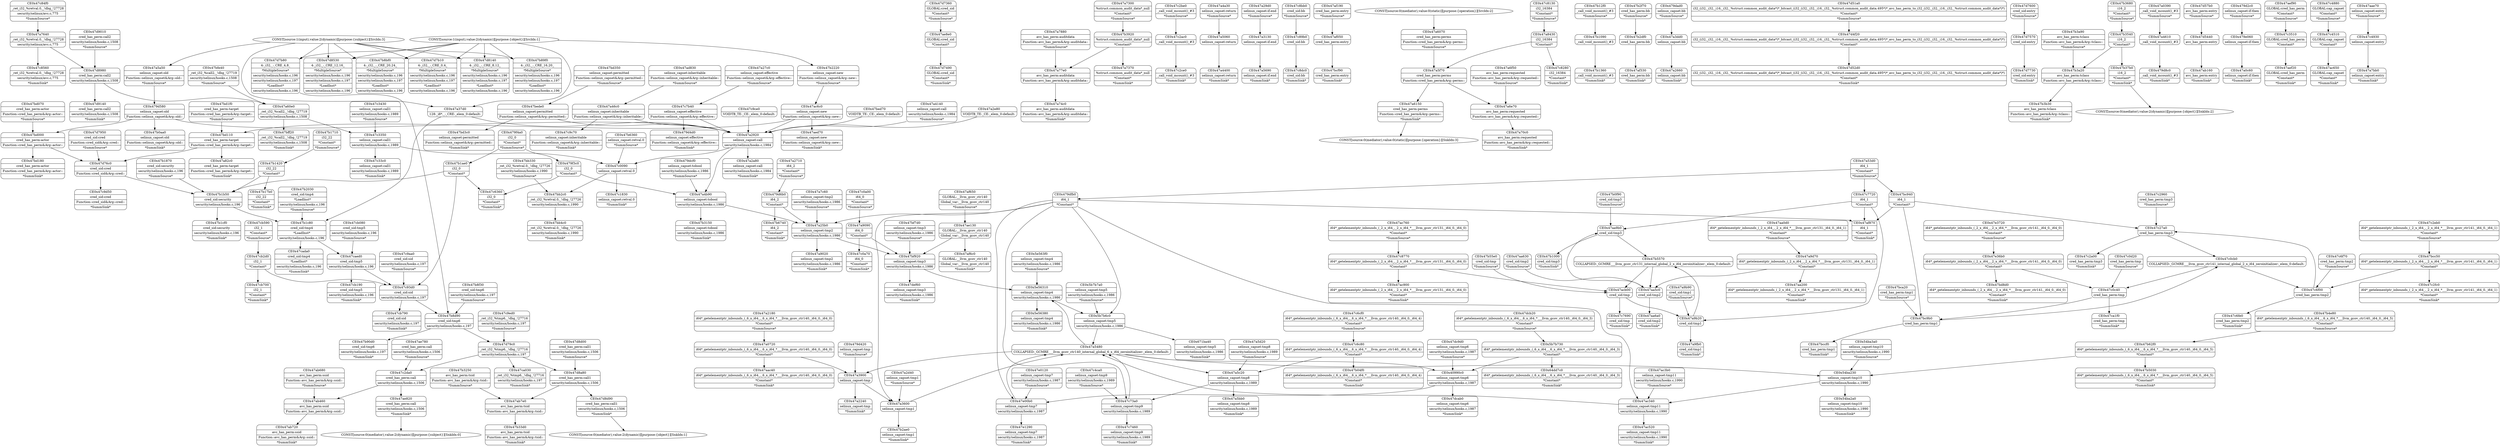 digraph {
	CE0x47bd070 [shape=record,shape=Mrecord,label="{CE0x47bd070|cred_has_perm:actor|Function::cred_has_perm&Arg::actor::|*SummSource*}"]
	CE0x47a4140 [shape=record,shape=Mrecord,label="{CE0x47a4140|selinux_capset:call|security/selinux/hooks.c,1984|*SummSource*}"]
	CE0x47a9090 [shape=record,shape=Mrecord,label="{CE0x47a9090|i64_0|*Constant*}"]
	CE0x47b2ae0 [shape=record,shape=Mrecord,label="{CE0x47b2ae0|selinux_capset:tmp1|*SummSink*}"]
	CE0x47a37d0 [shape=record,shape=Mrecord,label="{CE0x47a37d0|128:_i8*,_:_CRE:_elem_0:default:}"]
	CE0x47c2da0 [shape=record,shape=Mrecord,label="{CE0x47c2da0|cred_has_perm:call|security/selinux/hooks.c,1506}"]
	CE0x47bff20 [shape=record,shape=Mrecord,label="{CE0x47bff20|_ret_i32_%call2,_!dbg_!27719|security/selinux/hooks.c,1508|*SummSink*}"]
	CE0x47d7360 [shape=record,shape=Mrecord,label="{CE0x47d7360|GLOBAL:cred_sid|*Constant*|*SummSource*}"]
	CE0x47af650 [shape=record,shape=Mrecord,label="{CE0x47af650|GLOBAL:__llvm_gcov_ctr140|Global_var:__llvm_gcov_ctr140|*SummSource*}"]
	CE0x47c6f70 [shape=record,shape=Mrecord,label="{CE0x47c6f70|cred_has_perm:tmp2|*SummSource*}"]
	CE0x47c27a0 [shape=record,shape=Mrecord,label="{CE0x47c27a0|cred_has_perm:tmp3}"]
	CE0x47b3920 [shape=record,shape=Mrecord,label="{CE0x47b3920|%struct.common_audit_data*_null|*Constant*}"]
	CE0x47b90d0 [shape=record,shape=Mrecord,label="{CE0x47b90d0|cred_sid:tmp6|security/selinux/hooks.c,197|*SummSink*}"]
	CE0x47c2ac0 [shape=record,shape=Mrecord,label="{CE0x47c2ac0|_call_void_mcount()_#3}"]
	CE0x47a2e80 [shape=record,shape=Mrecord,label="{CE0x47a2e80|VOIDTB_TE:_CE:_elem_0:default:}"]
	CE0x479f4a0 [shape=record,shape=Mrecord,label="{CE0x479f4a0|i32_0|*Constant*|*SummSource*}"]
	CE0x47ab460 [shape=record,shape=Mrecord,label="{CE0x47ab460|avc_has_perm:ssid|Function::avc_has_perm&Arg::ssid::}"]
	CE0x47bd000 [shape=record,shape=Mrecord,label="{CE0x47bd000|cred_has_perm:actor|Function::cred_has_perm&Arg::actor::}"]
	CE0x47c2eb0 [shape=record,shape=Mrecord,label="{CE0x47c2eb0|i64*_getelementptr_inbounds_(_2_x_i64_,_2_x_i64_*___llvm_gcov_ctr141,_i64_0,_i64_1)|*Constant*|*SummSource*}"]
	CE0x47a4a30 [shape=record,shape=Mrecord,label="{CE0x47a4a30|selinux_capset:return|*SummSource*}"]
	CE0x47a5d20 [shape=record,shape=Mrecord,label="{CE0x47a5d20|selinux_capset:tmp8|security/selinux/hooks.c,1989|*SummSource*}"]
	CE0x47bb2c0 [shape=record,shape=Mrecord,label="{CE0x47bb2c0|_ret_i32_%retval.0,_!dbg_!27726|security/selinux/hooks.c,1990}"]
	CE0x47c84f0 [shape=record,shape=Mrecord,label="{CE0x47c84f0|_ret_i32_%retval.0,_!dbg_!27728|security/selinux/avc.c,775|*SummSource*}"]
	CE0x47e1290 [shape=record,shape=Mrecord,label="{CE0x47e1290|selinux_capset:tmp7|security/selinux/hooks.c,1987|*SummSink*}"]
	CE0x47c6cf0 [shape=record,shape=Mrecord,label="{CE0x47c6cf0|i64*_getelementptr_inbounds_(_6_x_i64_,_6_x_i64_*___llvm_gcov_ctr140,_i64_0,_i64_4)|*Constant*|*SummSource*}"]
	CE0x47a29d0 [shape=record,shape=Mrecord,label="{CE0x47a29d0|selinux_capset:if.end|*SummSource*}"]
	CE0x47c0d20 [shape=record,shape=Mrecord,label="{CE0x47c0d20|cred_has_perm:tmp|*SummSource*}"]
	CE0x47c8dc0 [shape=record,shape=Mrecord,label="{CE0x47c8dc0|cred_sid:bb|*SummSink*}"]
	CE0x47a5a50 [shape=record,shape=Mrecord,label="{CE0x47a5a50|selinux_capset:old|Function::selinux_capset&Arg::old::|*SummSource*}"]
	CE0x47c9ce0 [shape=record,shape=Mrecord,label="{CE0x47c9ce0|VOIDTB_TE:_CE:_elem_0:default:}"]
	CE0x47c33c0 [shape=record,shape=Mrecord,label="{CE0x47c33c0|selinux_capset:call1|security/selinux/hooks.c,1989|*SummSink*}"]
	CE0x47c2fc0 [shape=record,shape=Mrecord,label="{CE0x47c2fc0|i64*_getelementptr_inbounds_(_2_x_i64_,_2_x_i64_*___llvm_gcov_ctr141,_i64_0,_i64_1)|*Constant*|*SummSink*}"]
	CE0x47a0720 [shape=record,shape=Mrecord,label="{CE0x47a0720|i64*_getelementptr_inbounds_(_6_x_i64_,_6_x_i64_*___llvm_gcov_ctr140,_i64_0,_i64_0)|*Constant*}"]
	CE0x47af050 [shape=record,shape=Mrecord,label="{CE0x47af050|cred_has_perm:entry}"]
	CE0x47ae820 [shape=record,shape=Mrecord,label="{CE0x47ae820|cred_has_perm:call|security/selinux/hooks.c,1506|*SummSink*}"]
	CE0x47ab7e0 [shape=record,shape=Mrecord,label="{CE0x47ab7e0|avc_has_perm:tsid|Function::avc_has_perm&Arg::tsid::}"]
	CE0x47a7640 [shape=record,shape=Mrecord,label="{CE0x47a7640|_ret_i32_%retval.0,_!dbg_!27728|security/selinux/avc.c,775}"]
	CE0x47aa9b0 [shape=record,shape=Mrecord,label="{CE0x47aa9b0|cred_sid:tmp3}"]
	CE0x47d76c0 [shape=record,shape=Mrecord,label="{CE0x47d76c0|cred_sid:cred|Function::cred_sid&Arg::cred::}"]
	"CONST[source:0(mediator),value:0(static)][purpose:{operation}][SrcIdx:2]"
	CE0x47a5bb0 [shape=record,shape=Mrecord,label="{CE0x47a5bb0|selinux_capset:tmp8|security/selinux/hooks.c,1989|*SummSink*}"]
	CE0x47d7b10 [shape=record,shape=Mrecord,label="{CE0x47d7b10|4:_i32,_:_CRE_0,4_|*MultipleSource*|security/selinux/hooks.c,196|security/selinux/hooks.c,197|*LoadInst*|security/selinux/hooks.c,196}"]
	CE0x47af190 [shape=record,shape=Mrecord,label="{CE0x47af190|cred_has_perm:entry|*SummSource*}"]
	CE0x47a53d0 [shape=record,shape=Mrecord,label="{CE0x47a53d0|i64_1|*Constant*|*SummSource*}"]
	CE0x47b1090 [shape=record,shape=Mrecord,label="{CE0x47b1090|_call_void_mcount()_#3}"]
	CE0x47d7490 [shape=record,shape=Mrecord,label="{CE0x47d7490|GLOBAL:cred_sid|*Constant*|*SummSink*}"]
	CE0x47b2df0 [shape=record,shape=Mrecord,label="{CE0x47b2df0|cred_has_perm:bb}"]
	CE0x47aed70 [shape=record,shape=Mrecord,label="{CE0x47aed70|selinux_capset:new|Function::selinux_capset&Arg::new::|*SummSink*}"]
	CE0x47bd180 [shape=record,shape=Mrecord,label="{CE0x47bd180|cred_has_perm:actor|Function::cred_has_perm&Arg::actor::|*SummSink*}"]
	CE0x47b12f0 [shape=record,shape=Mrecord,label="{CE0x47b12f0|_call_void_mcount()_#3|*SummSource*}"]
	CE0x47a5f70 [shape=record,shape=Mrecord,label="{CE0x47a5f70|cred_has_perm:perms|Function::cred_has_perm&Arg::perms::}"]
	CE0x47d8a80 [shape=record,shape=Mrecord,label="{CE0x47d8a80|cred_has_perm:call1|security/selinux/hooks.c,1506}"]
	CE0x47a82c0 [shape=record,shape=Mrecord,label="{CE0x47a82c0|cred_has_perm:target|Function::cred_has_perm&Arg::target::|*SummSink*}"]
	CE0x40990c0 [shape=record,shape=Mrecord,label="{CE0x40990c0|selinux_capset:tmp6|security/selinux/hooks.c,1987}"]
	CE0x47c1830 [shape=record,shape=Mrecord,label="{CE0x47c1830|selinux_capset:retval.0|*SummSink*}"]
	CE0x47d9010 [shape=record,shape=Mrecord,label="{CE0x47d9010|cred_has_perm:call2|security/selinux/hooks.c,1508|*SummSource*}"]
	CE0x47a7300 [shape=record,shape=Mrecord,label="{CE0x47a7300|%struct.common_audit_data*_null|*Constant*|*SummSource*}"]
	CE0x47cb080 [shape=record,shape=Mrecord,label="{CE0x47cb080|cred_sid:tmp5|security/selinux/hooks.c,196|*SummSource*}"]
	CE0x47b1cf0 [shape=record,shape=Mrecord,label="{CE0x47b1cf0|cred_sid:security|security/selinux/hooks.c,196|*SummSink*}"]
	CE0x47cb590 [shape=record,shape=Mrecord,label="{CE0x47cb590|i32_1|*Constant*|*SummSource*}"]
	CE0x47d7950 [shape=record,shape=Mrecord,label="{CE0x47d7950|cred_sid:cred|Function::cred_sid&Arg::cred::|*SummSource*}"]
	CE0x47ab720 [shape=record,shape=Mrecord,label="{CE0x47ab720|avc_has_perm:ssid|Function::avc_has_perm&Arg::ssid::|*SummSink*}"]
	CE0x47a2d40 [shape=record,shape=Mrecord,label="{CE0x47a2d40|selinux_capset:tmp1|*SummSource*}"]
	CE0x47a9020 [shape=record,shape=Mrecord,label="{CE0x47a9020|selinux_capset:tmp2|security/selinux/hooks.c,1986|*SummSink*}"]
	CE0x47a8430 [shape=record,shape=Mrecord,label="{CE0x47a8430|i32_16384|*Constant*}"]
	CE0x47b1870 [shape=record,shape=Mrecord,label="{CE0x47b1870|cred_sid:security|security/selinux/hooks.c,196|*SummSource*}"]
	CE0x47bede0 [shape=record,shape=Mrecord,label="{CE0x47bede0|selinux_capset:permitted|Function::selinux_capset&Arg::permitted::}"]
	CE0x47a60e0 [shape=record,shape=Mrecord,label="{CE0x47a60e0|_ret_i32_%call2,_!dbg_!27719|security/selinux/hooks.c,1508}"]
	CE0x47c8560 [shape=record,shape=Mrecord,label="{CE0x47c8560|_ret_i32_%retval.0,_!dbg_!27728|security/selinux/avc.c,775|*SummSink*}"]
	CE0x47c6fe0 [shape=record,shape=Mrecord,label="{CE0x47c6fe0|cred_has_perm:tmp2|*SummSink*}"]
	CE0x479dfb0 [shape=record,shape=Mrecord,label="{CE0x479dfb0|i64_1|*Constant*}"]
	CE0x5e56310 [shape=record,shape=Mrecord,label="{CE0x5e56310|selinux_capset:tmp4|security/selinux/hooks.c,1986}"]
	CE0x47b55e0 [shape=record,shape=Mrecord,label="{CE0x47b55e0|cred_sid:tmp|*SummSource*}"]
	CE0x47c8130 [shape=record,shape=Mrecord,label="{CE0x47c8130|i32_16384|*Constant*|*SummSource*}"]
	CE0x479dad0 [shape=record,shape=Mrecord,label="{CE0x479dad0|selinux_capset:bb|*SummSource*}"]
	CE0x47bd350 [shape=record,shape=Mrecord,label="{CE0x47bd350|selinux_capset:permitted|Function::selinux_capset&Arg::permitted::|*SummSource*}"]
	CE0x47a3600 [shape=record,shape=Mrecord,label="{CE0x47a3600|selinux_capset:tmp1}"]
	CE0x47b62f0 [shape=record,shape=Mrecord,label="{CE0x47b62f0|i64*_getelementptr_inbounds_(_6_x_i64_,_6_x_i64_*___llvm_gcov_ctr140,_i64_0,_i64_5)|*Constant*}"]
	CE0x47d52d0 [shape=record,shape=Mrecord,label="{CE0x47d52d0|i32_(i32,_i32,_i16,_i32,_%struct.common_audit_data*)*_bitcast_(i32_(i32,_i32,_i16,_i32,_%struct.common_audit_data.495*)*_avc_has_perm_to_i32_(i32,_i32,_i16,_i32,_%struct.common_audit_data*)*)|*Constant*|*SummSink*}"]
	CE0x47a5c20 [shape=record,shape=Mrecord,label="{CE0x47a5c20|selinux_capset:tmp8|security/selinux/hooks.c,1989}"]
	CE0x47bd1f0 [shape=record,shape=Mrecord,label="{CE0x47bd1f0|cred_has_perm:target|Function::cred_has_perm&Arg::target::|*SummSource*}"]
	CE0x47b0f90 [shape=record,shape=Mrecord,label="{CE0x47b0f90|cred_sid:tmp3|*SummSource*}"]
	CE0x47b0aa0 [shape=record,shape=Mrecord,label="{CE0x47b0aa0|selinux_capset:old|Function::selinux_capset&Arg::old::|*SummSink*}"]
	CE0x47c7720 [shape=record,shape=Mrecord,label="{CE0x47c7720|i64_1|*Constant*}"]
	CE0x47ac900 [shape=record,shape=Mrecord,label="{CE0x47ac900|i64*_getelementptr_inbounds_(_2_x_i64_,_2_x_i64_*___llvm_gcov_ctr131,_i64_0,_i64_0)|*Constant*|*SummSink*}"]
	CE0x47dc9d0 [shape=record,shape=Mrecord,label="{CE0x47dc9d0|selinux_capset:tmp6|security/selinux/hooks.c,1987|*SummSource*}"]
	CE0x47bd8d0 [shape=record,shape=Mrecord,label="{CE0x47bd8d0|i64*_getelementptr_inbounds_(_2_x_i64_,_2_x_i64_*___llvm_gcov_ctr141,_i64_0,_i64_0)|*Constant*|*SummSink*}"]
	CE0x47ab680 [shape=record,shape=Mrecord,label="{CE0x47ab680|avc_has_perm:ssid|Function::avc_has_perm&Arg::ssid::|*SummSource*}"]
	CE0x5b7b730 [shape=record,shape=Mrecord,label="{CE0x5b7b730|i64*_getelementptr_inbounds_(_6_x_i64_,_6_x_i64_*___llvm_gcov_ctr140,_i64_0,_i64_3)|*Constant*}"]
	CE0x47d8140 [shape=record,shape=Mrecord,label="{CE0x47d8140|4:_i32,_:_CRE_8,12_|*MultipleSource*|security/selinux/hooks.c,196|security/selinux/hooks.c,197|*LoadInst*|security/selinux/hooks.c,196}"]
	CE0x47d7730 [shape=record,shape=Mrecord,label="{CE0x47d7730|cred_sid:entry|*SummSink*}"]
	CE0x47b2220 [shape=record,shape=Mrecord,label="{CE0x47b2220|selinux_capset:new|Function::selinux_capset&Arg::new::|*SummSource*}"]
	CE0x5b7b7a0 [shape=record,shape=Mrecord,label="{CE0x5b7b7a0|selinux_capset:tmp5|security/selinux/hooks.c,1986|*SummSource*}"]
	CE0x47a6150 [shape=record,shape=Mrecord,label="{CE0x47a6150|cred_has_perm:perms|Function::cred_has_perm&Arg::perms::|*SummSink*}"]
	CE0x47ac3b0 [shape=record,shape=Mrecord,label="{CE0x47ac3b0|selinux_capset:tmp11|security/selinux/hooks.c,1990|*SummSource*}"]
	CE0x47b37b0 [shape=record,shape=Mrecord,label="{CE0x47b37b0|i16_2|*Constant*|*SummSink*}"]
	CE0x47c3350 [shape=record,shape=Mrecord,label="{CE0x47c3350|selinux_capset:call1|security/selinux/hooks.c,1989}"]
	CE0x47ae130 [shape=record,shape=Mrecord,label="{CE0x47ae130|GLOBAL:__llvm_gcov_ctr140|Global_var:__llvm_gcov_ctr140}"]
	CE0x47b89f0 [shape=record,shape=Mrecord,label="{CE0x47b89f0|4:_i32,_:_CRE_16,20_|*MultipleSource*|security/selinux/hooks.c,196|security/selinux/hooks.c,197|*LoadInst*|security/selinux/hooks.c,196}"]
	CE0x47c9aa0 [shape=record,shape=Mrecord,label="{CE0x47c9aa0|cred_sid:sid|security/selinux/hooks.c,197|*SummSource*}"]
	CE0x47a27c0 [shape=record,shape=Mrecord,label="{CE0x47a27c0|selinux_capset:effective|Function::selinux_capset&Arg::effective::|*SummSource*}"]
	CE0x47a2920 [shape=record,shape=Mrecord,label="{CE0x47a2920|selinux_capset:call|security/selinux/hooks.c,1984}"]
	CE0x47a0390 [shape=record,shape=Mrecord,label="{CE0x47a0390|_call_void_mcount()_#3|*SummSource*}"]
	CE0x47b3250 [shape=record,shape=Mrecord,label="{CE0x47b3250|avc_has_perm:tsid|Function::avc_has_perm&Arg::tsid::|*SummSource*}"]
	CE0x47b1000 [shape=record,shape=Mrecord,label="{CE0x47b1000|cred_sid:tmp3|*SummSink*}"]
	CE0x47b3680 [shape=record,shape=Mrecord,label="{CE0x47b3680|i16_2|*Constant*|*SummSource*}"]
	CE0x47a4610 [shape=record,shape=Mrecord,label="{CE0x47a4610|_call_void_mcount()_#3}"]
	CE0x671ba40 [shape=record,shape=Mrecord,label="{CE0x671ba40|selinux_capset:tmp5|security/selinux/hooks.c,1986|*SummSink*}"]
	CE0x47c7460 [shape=record,shape=Mrecord,label="{CE0x47c7460|selinux_capset:tmp9|security/selinux/hooks.c,1989|*SummSink*}"]
	CE0x47a4400 [shape=record,shape=Mrecord,label="{CE0x47a4400|selinux_capset:return|*SummSink*}"]
	CE0x47d79c0 [shape=record,shape=Mrecord,label="{CE0x47d79c0|_ret_i32_%tmp6,_!dbg_!27716|security/selinux/hooks.c,197}"]
	CE0x47a25b0 [shape=record,shape=Mrecord,label="{CE0x47a25b0|selinux_capset:tmp2|security/selinux/hooks.c,1986}"]
	CE0x47b3150 [shape=record,shape=Mrecord,label="{CE0x47b3150|selinux_capset:tobool|security/selinux/hooks.c,1986|*SummSink*}"]
	CE0x47a74c0 [shape=record,shape=Mrecord,label="{CE0x47a74c0|avc_has_perm:auditdata|Function::avc_has_perm&Arg::auditdata::|*SummSink*}"]
	CE0x47af6c0 [shape=record,shape=Mrecord,label="{CE0x47af6c0|GLOBAL:__llvm_gcov_ctr140|Global_var:__llvm_gcov_ctr140|*SummSink*}"]
	CE0x47a7370 [shape=record,shape=Mrecord,label="{CE0x47a7370|%struct.common_audit_data*_null|*Constant*|*SummSink*}"]
	CE0x47b1710 [shape=record,shape=Mrecord,label="{CE0x47b1710|i32_22|*Constant*|*SummSource*}"]
	CE0x479d420 [shape=record,shape=Mrecord,label="{CE0x479d420|selinux_capset:tmp|*SummSource*}"]
	CE0x47c6360 [shape=record,shape=Mrecord,label="{CE0x47c6360|i32_0|*Constant*|*SummSink*}"]
	"CONST[source:0(mediator),value:0(static)][purpose:{operation}][SnkIdx:3]"
	CE0x47cb790 [shape=record,shape=Mrecord,label="{CE0x47cb790|cred_sid:sid|security/selinux/hooks.c,197|*SummSink*}"]
	CE0x47a2660 [shape=record,shape=Mrecord,label="{CE0x47a2660|selinux_capset:bb|*SummSink*}"]
	CE0x47a9b20 [shape=record,shape=Mrecord,label="{CE0x47a9b20|cred_sid:tmp1}"]
	CE0x47ab160 [shape=record,shape=Mrecord,label="{CE0x47ab160|avc_has_perm:entry|*SummSink*}"]
	CE0x47a0c60 [shape=record,shape=Mrecord,label="{CE0x47a0c60|selinux_capset:if.then|*SummSink*}"]
	CE0x47bca20 [shape=record,shape=Mrecord,label="{CE0x47bca20|cred_has_perm:tmp1|*SummSource*}"]
	CE0x47d8530 [shape=record,shape=Mrecord,label="{CE0x47d8530|4:_i32,_:_CRE_12,16_|*MultipleSource*|security/selinux/hooks.c,196|security/selinux/hooks.c,197|*LoadInst*|security/selinux/hooks.c,196}"]
	CE0x47c3510 [shape=record,shape=Mrecord,label="{CE0x47c3510|GLOBAL:cred_has_perm|*Constant*}"]
	CE0x47a6070 [shape=record,shape=Mrecord,label="{CE0x47a6070|cred_has_perm:perms|Function::cred_has_perm&Arg::perms::|*SummSource*}"]
	CE0x47b5570 [shape=record,shape=Mrecord,label="{CE0x47b5570|COLLAPSED:_GCMRE___llvm_gcov_ctr131_internal_global_2_x_i64_zeroinitializer:_elem_0:default:}"]
	CE0x47a46c0 [shape=record,shape=Mrecord,label="{CE0x47a46c0|selinux_capset:inheritable|Function::selinux_capset&Arg::inheritable::}"]
	CE0x47a2a80 [shape=record,shape=Mrecord,label="{CE0x47a2a80|selinux_capset:call|security/selinux/hooks.c,1984|*SummSink*}"]
	CE0x47b3a90 [shape=record,shape=Mrecord,label="{CE0x47b3a90|avc_has_perm:tclass|Function::avc_has_perm&Arg::tclass::|*SummSource*}"]
	CE0x47b17b0 [shape=record,shape=Mrecord,label="{CE0x47b17b0|i32_22|*Constant*|*SummSink*}"]
	CE0x47ad830 [shape=record,shape=Mrecord,label="{CE0x47ad830|selinux_capset:inheritable|Function::selinux_capset&Arg::inheritable::|*SummSource*}"]
	CE0x47ac760 [shape=record,shape=Mrecord,label="{CE0x47ac760|i64*_getelementptr_inbounds_(_2_x_i64_,_2_x_i64_*___llvm_gcov_ctr131,_i64_0,_i64_0)|*Constant*|*SummSource*}"]
	CE0x47a9b90 [shape=record,shape=Mrecord,label="{CE0x47a9b90|cred_sid:tmp1|*SummSource*}"]
	CE0x47b1b50 [shape=record,shape=Mrecord,label="{CE0x47b1b50|cred_sid:security|security/selinux/hooks.c,196}"]
	CE0x47c4ca0 [shape=record,shape=Mrecord,label="{CE0x47c4ca0|selinux_capset:tmp9|security/selinux/hooks.c,1989|*SummSource*}"]
	CE0x479d580 [shape=record,shape=Mrecord,label="{CE0x479d580|selinux_capset:old|Function::selinux_capset&Arg::old::}"]
	CE0x47b6360 [shape=record,shape=Mrecord,label="{CE0x47b6360|selinux_capset:retval.0|*SummSource*}"]
	CE0x47b8f30 [shape=record,shape=Mrecord,label="{CE0x47b8f30|cred_sid:tmp6|security/selinux/hooks.c,197|*SummSource*}"]
	CE0x47b2030 [shape=record,shape=Mrecord,label="{CE0x47b2030|cred_sid:tmp4|*LoadInst*|security/selinux/hooks.c,196|*SummSource*}"]
	CE0x47c73a0 [shape=record,shape=Mrecord,label="{CE0x47c73a0|selinux_capset:tmp9|security/selinux/hooks.c,1989}"]
	CE0x64dd7c0 [shape=record,shape=Mrecord,label="{CE0x64dd7c0|i64*_getelementptr_inbounds_(_6_x_i64_,_6_x_i64_*___llvm_gcov_ctr140,_i64_0,_i64_3)|*Constant*|*SummSink*}"]
	CE0x47aa200 [shape=record,shape=Mrecord,label="{CE0x47aa200|i64*_getelementptr_inbounds_(_2_x_i64_,_2_x_i64_*___llvm_gcov_ctr131,_i64_0,_i64_1)|*Constant*|*SummSink*}"]
	CE0x47b8d90 [shape=record,shape=Mrecord,label="{CE0x47b8d90|cred_sid:tmp6|security/selinux/hooks.c,197}"]
	CE0x47d7b80 [shape=record,shape=Mrecord,label="{CE0x47d7b80|4:_i32,_:_CRE_4,8_|*MultipleSource*|security/selinux/hooks.c,196|security/selinux/hooks.c,197|*LoadInst*|security/selinux/hooks.c,196}"]
	CE0x47d51a0 [shape=record,shape=Mrecord,label="{CE0x47d51a0|i32_(i32,_i32,_i16,_i32,_%struct.common_audit_data*)*_bitcast_(i32_(i32,_i32,_i16,_i32,_%struct.common_audit_data.495*)*_avc_has_perm_to_i32_(i32,_i32,_i16,_i32,_%struct.common_audit_data*)*)|*Constant*|*SummSource*}"]
	CE0x47a3130 [shape=record,shape=Mrecord,label="{CE0x47a3130|selinux_capset:if.end}"]
	CE0x47aac40 [shape=record,shape=Mrecord,label="{CE0x47aac40|i64*_getelementptr_inbounds_(_6_x_i64_,_6_x_i64_*___llvm_gcov_ctr140,_i64_0,_i64_0)|*Constant*|*SummSink*}"]
	CE0x47c0a70 [shape=record,shape=Mrecord,label="{CE0x47c0a70|i64_0|*Constant*|*SummSink*}"]
	CE0x47aa630 [shape=record,shape=Mrecord,label="{CE0x47aa630|cred_sid:tmp2|*SummSource*}"]
	CE0x47b3a20 [shape=record,shape=Mrecord,label="{CE0x47b3a20|avc_has_perm:tclass|Function::avc_has_perm&Arg::tclass::}"]
	CE0x47c4880 [shape=record,shape=Mrecord,label="{CE0x47c4880|GLOBAL:cap_capset|*Constant*|*SummSource*}"]
	CE0x47b3b30 [shape=record,shape=Mrecord,label="{CE0x47b3b30|avc_has_perm:tclass|Function::avc_has_perm&Arg::tclass::|*SummSink*}"]
	CE0x47e00b0 [shape=record,shape=Mrecord,label="{CE0x47e00b0|selinux_capset:tmp7|security/selinux/hooks.c,1987}"]
	CE0x47d5440 [shape=record,shape=Mrecord,label="{CE0x47d5440|avc_has_perm:entry}"]
	CE0x47d9140 [shape=record,shape=Mrecord,label="{CE0x47d9140|cred_has_perm:call2|security/selinux/hooks.c,1508|*SummSink*}"]
	CE0x47aa0d0 [shape=record,shape=Mrecord,label="{CE0x47aa0d0|i64*_getelementptr_inbounds_(_2_x_i64_,_2_x_i64_*___llvm_gcov_ctr131,_i64_0,_i64_1)|*Constant*|*SummSource*}"]
	CE0x47cb2d0 [shape=record,shape=Mrecord,label="{CE0x47cb2d0|i32_1|*Constant*}"]
	CE0x47c0cb0 [shape=record,shape=Mrecord,label="{CE0x47c0cb0|COLLAPSED:_GCMRE___llvm_gcov_ctr141_internal_global_2_x_i64_zeroinitializer:_elem_0:default:}"]
	CE0x47ac6c0 [shape=record,shape=Mrecord,label="{CE0x47ac6c0|selinux_capset:new|Function::selinux_capset&Arg::new::}"]
	CE0x47b2f70 [shape=record,shape=Mrecord,label="{CE0x47b2f70|cred_has_perm:bb|*SummSource*}"]
	CE0x47ae8e0 [shape=record,shape=Mrecord,label="{CE0x47ae8e0|GLOBAL:cred_sid|*Constant*}"]
	CE0x47a5480 [shape=record,shape=Mrecord,label="{CE0x47a5480|COLLAPSED:_GCMRE___llvm_gcov_ctr140_internal_global_6_x_i64_zeroinitializer:_elem_0:default:}"]
	CE0x47c8280 [shape=record,shape=Mrecord,label="{CE0x47c8280|i32_16384|*Constant*|*SummSink*}"]
	CE0x47bb4c0 [shape=record,shape=Mrecord,label="{CE0x47bb4c0|_ret_i32_%retval.0,_!dbg_!27726|security/selinux/hooks.c,1990|*SummSink*}"]
	CE0x47c9d50 [shape=record,shape=Mrecord,label="{CE0x47c9d50|cred_sid:cred|Function::cred_sid&Arg::cred::|*SummSink*}"]
	CE0x47c89b0 [shape=record,shape=Mrecord,label="{CE0x47c89b0|cred_sid:bb}"]
	"CONST[source:0(mediator),value:2(dynamic)][purpose:{object}][SnkIdx:2]"
	CE0x479e060 [shape=record,shape=Mrecord,label="{CE0x479e060|selinux_capset:if.then}"]
	CE0x5e563f0 [shape=record,shape=Mrecord,label="{CE0x5e563f0|selinux_capset:tmp4|security/selinux/hooks.c,1986|*SummSource*}"]
	CE0x47ca030 [shape=record,shape=Mrecord,label="{CE0x47ca030|_ret_i32_%tmp6,_!dbg_!27716|security/selinux/hooks.c,197|*SummSink*}"]
	CE0x47a70c0 [shape=record,shape=Mrecord,label="{CE0x47a70c0|avc_has_perm:requested|Function::avc_has_perm&Arg::requested::|*SummSink*}"]
	CE0x47a2180 [shape=record,shape=Mrecord,label="{CE0x47a2180|i64*_getelementptr_inbounds_(_6_x_i64_,_6_x_i64_*___llvm_gcov_ctr140,_i64_0,_i64_0)|*Constant*|*SummSource*}"]
	CE0x47def60 [shape=record,shape=Mrecord,label="{CE0x47def60|selinux_capset:tmp3|security/selinux/hooks.c,1986|*SummSink*}"]
	CE0x47ac520 [shape=record,shape=Mrecord,label="{CE0x47ac520|selinux_capset:tmp11|security/selinux/hooks.c,1990|*SummSink*}"]
	CE0x47d8980 [shape=record,shape=Mrecord,label="{CE0x47d8980|cred_has_perm:call2|security/selinux/hooks.c,1508}"]
	CE0x47aef20 [shape=record,shape=Mrecord,label="{CE0x47aef20|GLOBAL:cred_has_perm|*Constant*|*SummSink*}"]
	CE0x47bccf0 [shape=record,shape=Mrecord,label="{CE0x47bccf0|cred_has_perm:tmp1|*SummSink*}"]
	CE0x47a2710 [shape=record,shape=Mrecord,label="{CE0x47a2710|i64_2|*Constant*|*SummSource*}"]
	CE0x47b3540 [shape=record,shape=Mrecord,label="{CE0x47b3540|i16_2|*Constant*}"]
	CE0x47b1420 [shape=record,shape=Mrecord,label="{CE0x47b1420|i32_22|*Constant*}"]
	CE0x47a3dd0 [shape=record,shape=Mrecord,label="{CE0x47a3dd0|selinux_capset:bb}"]
	CE0x47cada0 [shape=record,shape=Mrecord,label="{CE0x47cada0|cred_sid:tmp4|*LoadInst*|security/selinux/hooks.c,196|*SummSink*}"]
	CE0x54ba2a0 [shape=record,shape=Mrecord,label="{CE0x54ba2a0|selinux_capset:tmp10|security/selinux/hooks.c,1990|*SummSink*}"]
	CE0x47acb00 [shape=record,shape=Mrecord,label="{CE0x47acb00|cred_sid:tmp}"]
	CE0x47cb700 [shape=record,shape=Mrecord,label="{CE0x47cb700|i32_1|*Constant*|*SummSink*}"]
	CE0x47a2240 [shape=record,shape=Mrecord,label="{CE0x47a2240|selinux_capset:tmp|*SummSink*}"]
	CE0x47caed0 [shape=record,shape=Mrecord,label="{CE0x47caed0|cred_sid:tmp5|security/selinux/hooks.c,196}"]
	CE0x47ac650 [shape=record,shape=Mrecord,label="{CE0x47ac650|GLOBAL:cap_capset|*Constant*|*SummSink*}"]
	CE0x47ae780 [shape=record,shape=Mrecord,label="{CE0x47ae780|cred_has_perm:call|security/selinux/hooks.c,1506|*SummSource*}"]
	CE0x47c4930 [shape=record,shape=Mrecord,label="{CE0x47c4930|selinux_capset:entry}"]
	CE0x47bd3c0 [shape=record,shape=Mrecord,label="{CE0x47bd3c0|selinux_capset:permitted|Function::selinux_capset&Arg::permitted::|*SummSink*}"]
	CE0x47c9c70 [shape=record,shape=Mrecord,label="{CE0x47c9c70|selinux_capset:inheritable|Function::selinux_capset&Arg::inheritable::|*SummSink*}"]
	CE0x47c0090 [shape=record,shape=Mrecord,label="{CE0x47c0090|selinux_capset:retval.0}"]
	CE0x47c7b40 [shape=record,shape=Mrecord,label="{CE0x47c7b40|selinux_capset:effective|Function::selinux_capset&Arg::effective::}"]
	CE0x47bcc50 [shape=record,shape=Mrecord,label="{CE0x47bcc50|i64*_getelementptr_inbounds_(_2_x_i64_,_2_x_i64_*___llvm_gcov_ctr141,_i64_0,_i64_1)|*Constant*}"]
	CE0x47c2960 [shape=record,shape=Mrecord,label="{CE0x47c2960|cred_has_perm:tmp3|*SummSource*}"]
	CE0x479d6b0 [shape=record,shape=Mrecord,label="{CE0x479d6b0|i64_2|*Constant*}"]
	CE0x47b5030 [shape=record,shape=Mrecord,label="{CE0x47b5030|i64*_getelementptr_inbounds_(_6_x_i64_,_6_x_i64_*___llvm_gcov_ctr140,_i64_0,_i64_5)|*Constant*|*SummSink*}"]
	CE0x47a7bb0 [shape=record,shape=Mrecord,label="{CE0x47a7bb0|selinux_capset:entry|*SummSink*}"]
	CE0x47af870 [shape=record,shape=Mrecord,label="{CE0x47af870|i64_1|*Constant*|*SummSink*}"]
	CE0x47bf7d0 [shape=record,shape=Mrecord,label="{CE0x47bf7d0|selinux_capset:tmp3|security/selinux/hooks.c,1986|*SummSource*}"]
	CE0x47bf920 [shape=record,shape=Mrecord,label="{CE0x47bf920|selinux_capset:tmp3|security/selinux/hooks.c,1986}"]
	CE0x5e56380 [shape=record,shape=Mrecord,label="{CE0x5e56380|selinux_capset:tmp4|security/selinux/hooks.c,1986|*SummSink*}"]
	CE0x47b8bf0 [shape=record,shape=Mrecord,label="{CE0x47b8bf0|4:_i32,_:_CRE_20,24_|*MultipleSource*|security/selinux/hooks.c,196|security/selinux/hooks.c,197|*LoadInst*|security/selinux/hooks.c,196}"]
	CE0x479d4d0 [shape=record,shape=Mrecord,label="{CE0x479d4d0|selinux_capset:effective|Function::selinux_capset&Arg::effective::|*SummSink*}"]
	CE0x47ca1f0 [shape=record,shape=Mrecord,label="{CE0x47ca1f0|cred_has_perm:tmp|*SummSink*}"]
	CE0x47aef90 [shape=record,shape=Mrecord,label="{CE0x47aef90|GLOBAL:cred_has_perm|*Constant*|*SummSource*}"]
	CE0x47b1360 [shape=record,shape=Mrecord,label="{CE0x47b1360|_call_void_mcount()_#3|*SummSink*}"]
	CE0x47a5060 [shape=record,shape=Mrecord,label="{CE0x47a5060|selinux_capset:return}"]
	CE0x47d57b0 [shape=record,shape=Mrecord,label="{CE0x47d57b0|avc_has_perm:entry|*SummSource*}"]
	CE0x54ba230 [shape=record,shape=Mrecord,label="{CE0x54ba230|selinux_capset:tmp10|security/selinux/hooks.c,1990}"]
	CE0x47aa6a0 [shape=record,shape=Mrecord,label="{CE0x47aa6a0|cred_sid:tmp2|*SummSink*}"]
	CE0x54ba3a0 [shape=record,shape=Mrecord,label="{CE0x54ba3a0|selinux_capset:tmp10|security/selinux/hooks.c,1990|*SummSource*}"]
	CE0x47e3720 [shape=record,shape=Mrecord,label="{CE0x47e3720|i64*_getelementptr_inbounds_(_2_x_i64_,_2_x_i64_*___llvm_gcov_ctr141,_i64_0,_i64_0)|*Constant*|*SummSource*}"]
	CE0x47a77e0 [shape=record,shape=Mrecord,label="{CE0x47a77e0|avc_has_perm:auditdata|Function::avc_has_perm&Arg::auditdata::}"]
	CE0x47d8d90 [shape=record,shape=Mrecord,label="{CE0x47d8d90|cred_has_perm:call1|security/selinux/hooks.c,1506|*SummSink*}"]
	"CONST[source:1(input),value:2(dynamic)][purpose:{subject}][SrcIdx:3]"
	CE0x47b1ae0 [shape=record,shape=Mrecord,label="{CE0x47b1ae0|i32_0|*Constant*}"]
	CE0x47d8d00 [shape=record,shape=Mrecord,label="{CE0x47d8d00|cred_has_perm:call1|security/selinux/hooks.c,1506|*SummSource*}"]
	CE0x47c8770 [shape=record,shape=Mrecord,label="{CE0x47c8770|i64*_getelementptr_inbounds_(_2_x_i64_,_2_x_i64_*___llvm_gcov_ctr131,_i64_0,_i64_0)|*Constant*}"]
	CE0x47a7c60 [shape=record,shape=Mrecord,label="{CE0x47a7c60|selinux_capset:tmp2|security/selinux/hooks.c,1986|*SummSource*}"]
	CE0x47bcf90 [shape=record,shape=Mrecord,label="{CE0x47bcf90|cred_has_perm:entry|*SummSink*}"]
	CE0x47c0c40 [shape=record,shape=Mrecord,label="{CE0x47c0c40|cred_has_perm:tmp}"]
	CE0x47dcb20 [shape=record,shape=Mrecord,label="{CE0x47dcb20|i64*_getelementptr_inbounds_(_6_x_i64_,_6_x_i64_*___llvm_gcov_ctr140,_i64_0,_i64_3)|*Constant*|*SummSource*}"]
	"CONST[source:0(mediator),value:2(dynamic)][purpose:{object}][SnkIdx:1]"
	CE0x47c4510 [shape=record,shape=Mrecord,label="{CE0x47c4510|GLOBAL:cap_capset|*Constant*}"]
	CE0x47bed70 [shape=record,shape=Mrecord,label="{CE0x47bed70|VOIDTB_TE:_CE:_elem_0:default:}"]
	CE0x47a5690 [shape=record,shape=Mrecord,label="{CE0x47a5690|selinux_capset:if.end|*SummSink*}"]
	CE0x479dcf0 [shape=record,shape=Mrecord,label="{CE0x479dcf0|selinux_capset:tobool|security/selinux/hooks.c,1986|*SummSource*}"]
	CE0x47bb330 [shape=record,shape=Mrecord,label="{CE0x47bb330|_ret_i32_%retval.0,_!dbg_!27726|security/selinux/hooks.c,1990|*SummSource*}"]
	CE0x47a9d70 [shape=record,shape=Mrecord,label="{CE0x47a9d70|i64*_getelementptr_inbounds_(_2_x_i64_,_2_x_i64_*___llvm_gcov_ctr131,_i64_0,_i64_1)|*Constant*}"]
	CE0x47a3900 [shape=record,shape=Mrecord,label="{CE0x47a3900|selinux_capset:tmp}"]
	CE0x479d8c0 [shape=record,shape=Mrecord,label="{CE0x479d8c0|_call_void_mcount()_#3|*SummSink*}"]
	CE0x47b33d0 [shape=record,shape=Mrecord,label="{CE0x47b33d0|avc_has_perm:tsid|Function::avc_has_perm&Arg::tsid::|*SummSink*}"]
	CE0x479d2c0 [shape=record,shape=Mrecord,label="{CE0x479d2c0|selinux_capset:if.then|*SummSource*}"]
	CE0x47c8bb0 [shape=record,shape=Mrecord,label="{CE0x47c8bb0|cred_sid:bb|*SummSource*}"]
	CE0x47c6f00 [shape=record,shape=Mrecord,label="{CE0x47c6f00|cred_has_perm:tmp2}"]
	CE0x47bd110 [shape=record,shape=Mrecord,label="{CE0x47bd110|cred_has_perm:target|Function::cred_has_perm&Arg::target::}"]
	CE0x47c9ed0 [shape=record,shape=Mrecord,label="{CE0x47c9ed0|_ret_i32_%tmp6,_!dbg_!27716|security/selinux/hooks.c,197|*SummSource*}"]
	CE0x47aa5c0 [shape=record,shape=Mrecord,label="{CE0x47aa5c0|cred_sid:tmp2}"]
	CE0x47c93d0 [shape=record,shape=Mrecord,label="{CE0x47c93d0|cred_sid:sid|security/selinux/hooks.c,197}"]
	CE0x47b4e80 [shape=record,shape=Mrecord,label="{CE0x47b4e80|i64*_getelementptr_inbounds_(_6_x_i64_,_6_x_i64_*___llvm_gcov_ctr140,_i64_0,_i64_5)|*Constant*|*SummSource*}"]
	CE0x47c2ce0 [shape=record,shape=Mrecord,label="{CE0x47c2ce0|_call_void_mcount()_#3|*SummSink*}"]
	CE0x47a7880 [shape=record,shape=Mrecord,label="{CE0x47a7880|avc_has_perm:auditdata|Function::avc_has_perm&Arg::auditdata::|*SummSource*}"]
	CE0x47bfe40 [shape=record,shape=Mrecord,label="{CE0x47bfe40|_ret_i32_%call2,_!dbg_!27719|security/selinux/hooks.c,1508|*SummSource*}"]
	CE0x47c2be0 [shape=record,shape=Mrecord,label="{CE0x47c2be0|_call_void_mcount()_#3|*SummSource*}"]
	CE0x47af330 [shape=record,shape=Mrecord,label="{CE0x47af330|cred_has_perm:bb|*SummSink*}"]
	CE0x47dcab0 [shape=record,shape=Mrecord,label="{CE0x47dcab0|selinux_capset:tmp6|security/selinux/hooks.c,1987|*SummSink*}"]
	CE0x47b1c80 [shape=record,shape=Mrecord,label="{CE0x47b1c80|cred_sid:tmp4|*LoadInst*|security/selinux/hooks.c,196}"]
	CE0x47a6f50 [shape=record,shape=Mrecord,label="{CE0x47a6f50|avc_has_perm:requested|Function::avc_has_perm&Arg::requested::|*SummSource*}"]
	CE0x47a6e70 [shape=record,shape=Mrecord,label="{CE0x47a6e70|avc_has_perm:requested|Function::avc_has_perm&Arg::requested::}"]
	"CONST[source:1(input),value:2(dynamic)][purpose:{object}][SrcIdx:1]"
	CE0x47c6c80 [shape=record,shape=Mrecord,label="{CE0x47c6c80|i64*_getelementptr_inbounds_(_6_x_i64_,_6_x_i64_*___llvm_gcov_ctr140,_i64_0,_i64_4)|*Constant*}"]
	CE0x47bc9b0 [shape=record,shape=Mrecord,label="{CE0x47bc9b0|cred_has_perm:tmp1}"]
	CE0x47a4b90 [shape=record,shape=Mrecord,label="{CE0x47a4b90|selinux_capset:tobool|security/selinux/hooks.c,1986}"]
	CE0x47b04f0 [shape=record,shape=Mrecord,label="{CE0x47b04f0|i64*_getelementptr_inbounds_(_6_x_i64_,_6_x_i64_*___llvm_gcov_ctr140,_i64_0,_i64_4)|*Constant*|*SummSink*}"]
	CE0x47ac340 [shape=record,shape=Mrecord,label="{CE0x47ac340|selinux_capset:tmp11|security/selinux/hooks.c,1990}"]
	CE0x47c2a00 [shape=record,shape=Mrecord,label="{CE0x47c2a00|cred_has_perm:tmp3|*SummSink*}"]
	CE0x47a9fb0 [shape=record,shape=Mrecord,label="{CE0x47a9fb0|cred_sid:tmp1|*SummSink*}"]
	CE0x479f3c0 [shape=record,shape=Mrecord,label="{CE0x479f3c0|i32_0|*Constant*}"]
	"CONST[source:0(mediator),value:2(dynamic)][purpose:{subject}][SnkIdx:0]"
	CE0x47b6740 [shape=record,shape=Mrecord,label="{CE0x47b6740|i64_2|*Constant*|*SummSink*}"]
	CE0x47aae70 [shape=record,shape=Mrecord,label="{CE0x47aae70|selinux_capset:entry|*SummSource*}"]
	CE0x47d7600 [shape=record,shape=Mrecord,label="{CE0x47d7600|cred_sid:entry|*SummSource*}"]
	CE0x47c0a00 [shape=record,shape=Mrecord,label="{CE0x47c0a00|i64_0|*Constant*|*SummSource*}"]
	CE0x47e0120 [shape=record,shape=Mrecord,label="{CE0x47e0120|selinux_capset:tmp7|security/selinux/hooks.c,1987|*SummSource*}"]
	CE0x47bc940 [shape=record,shape=Mrecord,label="{CE0x47bc940|i64_1|*Constant*}"]
	CE0x47d7570 [shape=record,shape=Mrecord,label="{CE0x47d7570|cred_sid:entry}"]
	CE0x47c7690 [shape=record,shape=Mrecord,label="{CE0x47c7690|cred_sid:tmp|*SummSink*}"]
	CE0x47c3430 [shape=record,shape=Mrecord,label="{CE0x47c3430|selinux_capset:call1|security/selinux/hooks.c,1989|*SummSource*}"]
	CE0x47d4f20 [shape=record,shape=Mrecord,label="{CE0x47d4f20|i32_(i32,_i32,_i16,_i32,_%struct.common_audit_data*)*_bitcast_(i32_(i32,_i32,_i16,_i32,_%struct.common_audit_data.495*)*_avc_has_perm_to_i32_(i32,_i32,_i16,_i32,_%struct.common_audit_data*)*)|*Constant*}"]
	CE0x47cb190 [shape=record,shape=Mrecord,label="{CE0x47cb190|cred_sid:tmp5|security/selinux/hooks.c,196|*SummSink*}"]
	CE0x47e36b0 [shape=record,shape=Mrecord,label="{CE0x47e36b0|i64*_getelementptr_inbounds_(_2_x_i64_,_2_x_i64_*___llvm_gcov_ctr141,_i64_0,_i64_0)|*Constant*}"]
	CE0x5b7b6c0 [shape=record,shape=Mrecord,label="{CE0x5b7b6c0|selinux_capset:tmp5|security/selinux/hooks.c,1986}"]
	CE0x47a3900 -> CE0x47a2240
	CE0x47c0cb0 -> CE0x47c0c40
	CE0x47b2220 -> CE0x47ac6c0
	CE0x47c4510 -> CE0x47ac650
	CE0x47bd070 -> CE0x47bd000
	CE0x47e3720 -> CE0x47e36b0
	CE0x47bb2c0 -> CE0x47bb4c0
	CE0x479d580 -> CE0x47a2920
	CE0x479f3c0 -> CE0x47c6360
	CE0x47d8980 -> CE0x47d9140
	CE0x47aa9b0 -> CE0x47b5570
	CE0x47ac760 -> CE0x47c8770
	CE0x47a53d0 -> CE0x47c7720
	CE0x47ac3b0 -> CE0x47ac340
	CE0x47a60e0 -> CE0x47bff20
	CE0x47b3540 -> CE0x47b37b0
	CE0x47c7720 -> CE0x47af870
	CE0x47a0720 -> CE0x47aac40
	CE0x47c7720 -> CE0x47a9b20
	CE0x47a5c20 -> CE0x47c73a0
	CE0x47bd110 -> CE0x47a82c0
	CE0x47b3920 -> CE0x47a7370
	CE0x47a3600 -> CE0x47b2ae0
	CE0x47a9090 -> CE0x47c0a70
	CE0x47cb590 -> CE0x47cb2d0
	CE0x47caed0 -> CE0x47c93d0
	CE0x479d580 -> CE0x47b0aa0
	CE0x47c9ed0 -> CE0x47d79c0
	CE0x47bc9b0 -> CE0x47c0cb0
	CE0x47a46c0 -> CE0x47c9c70
	CE0x47bb330 -> CE0x47bb2c0
	CE0x47a4b90 -> CE0x47a25b0
	CE0x47bd350 -> CE0x47bede0
	CE0x47b1ae0 -> CE0x47b1b50
	CE0x47bcc50 -> CE0x47c6f00
	CE0x47acb00 -> CE0x47a9b20
	CE0x47b1b50 -> CE0x47b1cf0
	CE0x47c6f00 -> CE0x47c6fe0
	CE0x47b1420 -> CE0x47b17b0
	CE0x47b1420 -> CE0x47b1b50
	CE0x47b3540 -> CE0x47b3a20
	CE0x47dcb20 -> CE0x5b7b730
	CE0x54ba230 -> CE0x54ba2a0
	CE0x47b1c80 -> CE0x47cada0
	CE0x47bfe40 -> CE0x47a60e0
	CE0x479f3c0 -> CE0x47a4b90
	CE0x47c0090 -> CE0x47c1830
	CE0x47a7640 -> CE0x47c8560
	CE0x5e563f0 -> CE0x5e56310
	CE0x47c84f0 -> CE0x47a7640
	CE0x479d420 -> CE0x47a3900
	CE0x47d7950 -> CE0x47d76c0
	CE0x5e56310 -> CE0x5b7b6c0
	CE0x47bc940 -> CE0x47c27a0
	CE0x47a5a50 -> CE0x479d580
	CE0x5b7b7a0 -> CE0x5b7b6c0
	CE0x47d79c0 -> CE0x47c2da0
	CE0x47af190 -> CE0x47af050
	CE0x47aef90 -> CE0x47c3510
	CE0x479dfb0 -> CE0x47c73a0
	CE0x47c2da0 -> CE0x47ab460
	CE0x47a53d0 -> CE0x479dfb0
	CE0x47a2920 -> CE0x47a4b90
	CE0x47d7360 -> CE0x47ae8e0
	CE0x47ae8e0 -> CE0x47d7490
	CE0x47d7600 -> CE0x47d7570
	CE0x47a6f50 -> CE0x47a6e70
	CE0x47d8980 -> CE0x47a60e0
	CE0x479d6b0 -> CE0x47a25b0
	CE0x47b1710 -> CE0x47b1420
	CE0x47a4140 -> CE0x47a2920
	CE0x47cb2d0 -> CE0x47c93d0
	CE0x47a5c20 -> CE0x47a5bb0
	CE0x47bd000 -> CE0x47d76c0
	CE0x479f4a0 -> CE0x47b1ae0
	CE0x47a77e0 -> CE0x47a74c0
	CE0x47a2710 -> CE0x479d6b0
	CE0x47af650 -> CE0x47ae130
	"CONST[source:1(input),value:2(dynamic)][purpose:{object}][SrcIdx:1]" -> CE0x47a37d0
	CE0x47b8f30 -> CE0x47b8d90
	CE0x47e00b0 -> CE0x47a5480
	CE0x47a27c0 -> CE0x47c7b40
	CE0x47a5d20 -> CE0x47a5c20
	CE0x47c73a0 -> CE0x47c7460
	CE0x47a7300 -> CE0x47b3920
	CE0x47aa0d0 -> CE0x47a9d70
	CE0x5b7b6c0 -> CE0x671ba40
	CE0x47bed70 -> CE0x47a2920
	CE0x47b8d90 -> CE0x47b90d0
	CE0x47a9d70 -> CE0x47aa200
	CE0x47a7880 -> CE0x47a77e0
	CE0x47cb2d0 -> CE0x47cb700
	CE0x479dcf0 -> CE0x47a4b90
	CE0x47c0d20 -> CE0x47c0c40
	CE0x47dc9d0 -> CE0x40990c0
	CE0x47c8770 -> CE0x47acb00
	CE0x47c89b0 -> CE0x47c8dc0
	CE0x47ab680 -> CE0x47ab460
	CE0x47c93d0 -> CE0x47b8d90
	CE0x47c0cb0 -> CE0x47c6f00
	CE0x47d76c0 -> CE0x47b1b50
	CE0x47c6f70 -> CE0x47c6f00
	CE0x47b8d90 -> CE0x47d79c0
	CE0x47c3510 -> CE0x47aef20
	CE0x47d7b80 -> CE0x47b8d90
	CE0x47d8d00 -> CE0x47d8a80
	CE0x47c7b40 -> CE0x479d4d0
	CE0x47aae70 -> CE0x47c4930
	CE0x47a2d40 -> CE0x47a3600
	CE0x47bd000 -> CE0x47bd180
	CE0x47bd110 -> CE0x47d76c0
	"CONST[source:1(input),value:2(dynamic)][purpose:{subject}][SrcIdx:3]" -> CE0x47b8bf0
	CE0x47b37b0 -> "CONST[source:0(mediator),value:2(dynamic)][purpose:{object}][SnkIdx:2]"
	CE0x47c0a00 -> CE0x47a9090
	CE0x47ac340 -> CE0x47ac520
	CE0x47b12f0 -> CE0x47b1090
	CE0x47a3600 -> CE0x47a5480
	"CONST[source:1(input),value:2(dynamic)][purpose:{subject}][SrcIdx:3]" -> CE0x47d8140
	CE0x47c0c40 -> CE0x47bc9b0
	CE0x47a5f70 -> CE0x47a6150
	CE0x47aa630 -> CE0x47aa5c0
	CE0x47c7720 -> CE0x47aa9b0
	CE0x47aa9b0 -> CE0x47b1000
	CE0x47d79c0 -> CE0x47d8a80
	CE0x47c2da0 -> CE0x47ae820
	CE0x47bf7d0 -> CE0x47bf920
	CE0x47a2180 -> CE0x47a0720
	CE0x47caed0 -> CE0x47cb190
	CE0x47a5f70 -> CE0x47a6e70
	CE0x47c9aa0 -> CE0x47c93d0
	CE0x479dad0 -> CE0x47a3dd0
	CE0x47ae780 -> CE0x47c2da0
	CE0x47d76c0 -> CE0x47c9d50
	"CONST[source:1(input),value:2(dynamic)][purpose:{object}][SrcIdx:1]" -> CE0x47d8140
	"CONST[source:1(input),value:2(dynamic)][purpose:{subject}][SrcIdx:3]" -> CE0x47d7b10
	CE0x47b1b50 -> CE0x47b1c80
	CE0x47ac6c0 -> CE0x47a2920
	CE0x47a5480 -> CE0x47a3900
	CE0x47bede0 -> CE0x47bd3c0
	CE0x47bede0 -> CE0x47a2920
	CE0x47bca20 -> CE0x47bc9b0
	CE0x47a6150 -> "CONST[source:0(mediator),value:0(static)][purpose:{operation}][SnkIdx:3]"
	"CONST[source:1(input),value:2(dynamic)][purpose:{object}][SrcIdx:1]" -> CE0x47b89f0
	CE0x47c2eb0 -> CE0x47bcc50
	CE0x47c27a0 -> CE0x47c0cb0
	CE0x47b3680 -> CE0x47b3540
	CE0x47b2f70 -> CE0x47b2df0
	CE0x47c8130 -> CE0x47a8430
	CE0x47a9d70 -> CE0x47aa5c0
	CE0x47c4880 -> CE0x47c4510
	"CONST[source:1(input),value:2(dynamic)][purpose:{subject}][SrcIdx:3]" -> CE0x47d7b80
	CE0x47a3dd0 -> CE0x47a2660
	CE0x479d6b0 -> CE0x47b6740
	CE0x47a0390 -> CE0x47a4610
	CE0x47e36b0 -> CE0x47c0c40
	CE0x47c27a0 -> CE0x47c2a00
	CE0x47bc940 -> CE0x47bc9b0
	CE0x47b55e0 -> CE0x47acb00
	CE0x47a8430 -> CE0x47c8280
	CE0x47a3130 -> CE0x47a5690
	CE0x47ac340 -> CE0x47a5480
	CE0x47c6cf0 -> CE0x47c6c80
	CE0x47b62f0 -> CE0x54ba230
	CE0x47d51a0 -> CE0x47d4f20
	CE0x47a5480 -> CE0x5e56310
	CE0x47d5440 -> CE0x47ab160
	CE0x47c2ac0 -> CE0x47c2ce0
	CE0x47a7c60 -> CE0x47a25b0
	CE0x47b4e80 -> CE0x47b62f0
	CE0x47c6c80 -> CE0x47a5c20
	CE0x47d7570 -> CE0x47d7730
	CE0x47a29d0 -> CE0x47a3130
	CE0x47d79c0 -> CE0x47ca030
	CE0x47a5480 -> CE0x54ba230
	CE0x47a9090 -> CE0x47bf920
	CE0x47ab460 -> CE0x47ab720
	CE0x5b7b6c0 -> CE0x47a5480
	CE0x54ba3a0 -> CE0x54ba230
	CE0x47c8bb0 -> CE0x47c89b0
	CE0x47a9b90 -> CE0x47a9b20
	CE0x47b1c80 -> CE0x47caed0
	CE0x479dfb0 -> CE0x47a3600
	CE0x47b2030 -> CE0x47b1c80
	CE0x479dfb0 -> CE0x47a25b0
	CE0x47c0c40 -> CE0x47ca1f0
	CE0x47aa5c0 -> CE0x47aa9b0
	CE0x47a5480 -> CE0x40990c0
	"CONST[source:1(input),value:2(dynamic)][purpose:{object}][SrcIdx:1]" -> CE0x47d7b80
	CE0x47b1870 -> CE0x47b1b50
	CE0x47a2e80 -> CE0x47a2920
	CE0x47ac6c0 -> CE0x47aed70
	CE0x47a25b0 -> CE0x47bf920
	CE0x47c3430 -> CE0x47c3350
	CE0x47d4f20 -> CE0x47d52d0
	CE0x47b3250 -> CE0x47ab7e0
	CE0x47ab7e0 -> CE0x47b33d0
	CE0x47b1090 -> CE0x47b1360
	CE0x47c8770 -> CE0x47ac900
	CE0x47a0720 -> CE0x47a3900
	"CONST[source:1(input),value:2(dynamic)][purpose:{object}][SrcIdx:1]" -> CE0x47b8bf0
	CE0x5b7b730 -> CE0x40990c0
	CE0x47cb080 -> CE0x47caed0
	CE0x47a7640 -> CE0x47d8980
	CE0x47a8430 -> CE0x47a5f70
	CE0x40990c0 -> CE0x47dcab0
	CE0x47a60e0 -> CE0x47c3350
	CE0x479d2c0 -> CE0x479e060
	CE0x47a4a30 -> CE0x47a5060
	CE0x47c6f00 -> CE0x47c27a0
	CE0x47bcc50 -> CE0x47c2fc0
	CE0x5b7b730 -> CE0x64dd7c0
	CE0x47d9010 -> CE0x47d8980
	CE0x479dfb0 -> CE0x47e00b0
	CE0x47a53d0 -> CE0x47bc940
	CE0x47ac6c0 -> CE0x47bd110
	CE0x47a6070 -> CE0x47a5f70
	CE0x47a2920 -> CE0x47c0090
	"CONST[source:1(input),value:2(dynamic)][purpose:{subject}][SrcIdx:3]" -> CE0x47a5a50
	CE0x479dfb0 -> CE0x47af870
	CE0x47c6c80 -> CE0x47b04f0
	CE0x47c4ca0 -> CE0x47c73a0
	CE0x47a4b90 -> CE0x47b3150
	"CONST[source:1(input),value:2(dynamic)][purpose:{object}][SrcIdx:1]" -> CE0x47b2220
	CE0x47ae130 -> CE0x47bf920
	CE0x47e00b0 -> CE0x47e1290
	CE0x47b62f0 -> CE0x47b5030
	CE0x47bf920 -> CE0x47def60
	CE0x47a4610 -> CE0x479d8c0
	CE0x47a9b20 -> CE0x47b5570
	"CONST[source:1(input),value:2(dynamic)][purpose:{subject}][SrcIdx:3]" -> CE0x47b89f0
	CE0x47e0120 -> CE0x47e00b0
	CE0x47b5570 -> CE0x47acb00
	CE0x47b1ae0 -> CE0x47c93d0
	CE0x47b0f90 -> CE0x47aa9b0
	CE0x47e36b0 -> CE0x47bd8d0
	CE0x47a5480 -> CE0x47a5c20
	CE0x47acb00 -> CE0x47c7690
	CE0x47bc9b0 -> CE0x47bccf0
	CE0x47b2df0 -> CE0x47af330
	CE0x47c2960 -> CE0x47c27a0
	CE0x54ba230 -> CE0x47ac340
	"CONST[source:0(mediator),value:0(static)][purpose:{operation}][SrcIdx:2]" -> CE0x47a6070
	CE0x47c7b40 -> CE0x47a2920
	CE0x47a9b20 -> CE0x47a9fb0
	CE0x47b5570 -> CE0x47aa5c0
	CE0x47b1ae0 -> CE0x47c6360
	"CONST[source:1(input),value:2(dynamic)][purpose:{object}][SrcIdx:1]" -> CE0x47d8530
	CE0x479f4a0 -> CE0x479f3c0
	CE0x47c3350 -> CE0x47c33c0
	CE0x47bd1f0 -> CE0x47bd110
	CE0x47d8a80 -> CE0x47ab7e0
	CE0x47a37d0 -> CE0x47b1c80
	CE0x47ae820 -> "CONST[source:0(mediator),value:2(dynamic)][purpose:{subject}][SnkIdx:0]"
	CE0x47d57b0 -> CE0x47d5440
	CE0x47b3a20 -> CE0x47b3b30
	CE0x47ad830 -> CE0x47a46c0
	CE0x47a37d0 -> CE0x47a2920
	CE0x47b3a90 -> CE0x47b3a20
	CE0x47a46c0 -> CE0x47a2920
	CE0x47c4930 -> CE0x47a7bb0
	CE0x47c73a0 -> CE0x47a5480
	CE0x47d8d90 -> "CONST[source:0(mediator),value:2(dynamic)][purpose:{object}][SnkIdx:1]"
	CE0x47a25b0 -> CE0x47a9020
	CE0x47bc940 -> CE0x47af870
	"CONST[source:1(input),value:2(dynamic)][purpose:{subject}][SrcIdx:3]" -> CE0x47d8530
	CE0x47aa5c0 -> CE0x47aa6a0
	CE0x47d8a80 -> CE0x47d8d90
	CE0x47a2920 -> CE0x47a2a80
	CE0x479dfb0 -> CE0x47ac340
	CE0x47c93d0 -> CE0x47cb790
	CE0x47a5060 -> CE0x47a4400
	CE0x47a3900 -> CE0x47a3600
	CE0x47c9ce0 -> CE0x47a2920
	CE0x5e56310 -> CE0x5e56380
	CE0x479dfb0 -> CE0x5b7b6c0
	CE0x47b3920 -> CE0x47a77e0
	"CONST[source:1(input),value:2(dynamic)][purpose:{subject}][SrcIdx:3]" -> CE0x47a37d0
	CE0x47ae130 -> CE0x47af6c0
	CE0x47bf920 -> CE0x5e56310
	CE0x47b6360 -> CE0x47c0090
	CE0x479e060 -> CE0x47a0c60
	CE0x47af050 -> CE0x47bcf90
	CE0x479d580 -> CE0x47bd000
	CE0x47c3350 -> CE0x47c0090
	CE0x47c2be0 -> CE0x47c2ac0
	CE0x47c0090 -> CE0x47bb2c0
	CE0x47a6e70 -> CE0x47a70c0
	"CONST[source:1(input),value:2(dynamic)][purpose:{object}][SrcIdx:1]" -> CE0x47d7b10
	CE0x40990c0 -> CE0x47e00b0
}